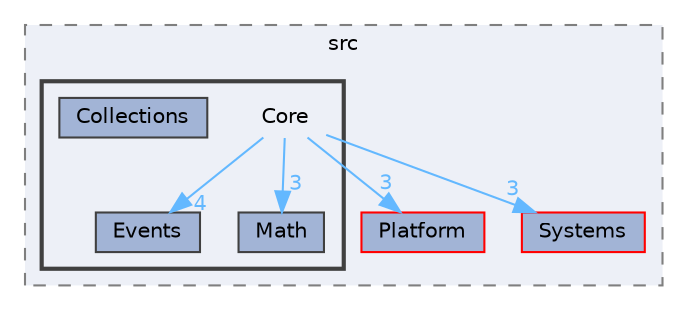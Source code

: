 digraph "engine/src/Core"
{
 // LATEX_PDF_SIZE
  bgcolor="transparent";
  edge [fontname=Helvetica,fontsize=10,labelfontname=Helvetica,labelfontsize=10];
  node [fontname=Helvetica,fontsize=10,shape=box,height=0.2,width=0.4];
  compound=true
  subgraph clusterdir_3d9126aa00c041bc0b8f859d1965a0f4 {
    graph [ bgcolor="#edf0f7", pencolor="grey50", label="src", fontname=Helvetica,fontsize=10 style="filled,dashed", URL="dir_3d9126aa00c041bc0b8f859d1965a0f4.html",tooltip=""]
  dir_b6619039816d9b70c7725a908242dfdd [label="Platform", fillcolor="#a2b4d6", color="red", style="filled", URL="dir_b6619039816d9b70c7725a908242dfdd.html",tooltip=""];
  dir_c2384e7713f5e4437b1ef1587373e438 [label="Systems", fillcolor="#a2b4d6", color="red", style="filled", URL="dir_c2384e7713f5e4437b1ef1587373e438.html",tooltip=""];
  subgraph clusterdir_76f71e38ffdabdefadeabf92bf62b6a6 {
    graph [ bgcolor="#edf0f7", pencolor="grey25", label="", fontname=Helvetica,fontsize=10 style="filled,bold", URL="dir_76f71e38ffdabdefadeabf92bf62b6a6.html",tooltip=""]
    dir_76f71e38ffdabdefadeabf92bf62b6a6 [shape=plaintext, label="Core"];
  dir_6170a5e52c76d62e9a5df5ae536c8e26 [label="Collections", fillcolor="#a2b4d6", color="grey25", style="filled", URL="dir_6170a5e52c76d62e9a5df5ae536c8e26.html",tooltip=""];
  dir_d87cdb6bee77e0ade90e7c5972b1df7e [label="Events", fillcolor="#a2b4d6", color="grey25", style="filled", URL="dir_d87cdb6bee77e0ade90e7c5972b1df7e.html",tooltip=""];
  dir_4c0d96bf831a03fadd74b94a0b37572e [label="Math", fillcolor="#a2b4d6", color="grey25", style="filled", URL="dir_4c0d96bf831a03fadd74b94a0b37572e.html",tooltip=""];
  }
  }
  dir_76f71e38ffdabdefadeabf92bf62b6a6->dir_4c0d96bf831a03fadd74b94a0b37572e [headlabel="3", labeldistance=1.5 headhref="dir_000003_000009.html" href="dir_000003_000009.html" color="steelblue1" fontcolor="steelblue1"];
  dir_76f71e38ffdabdefadeabf92bf62b6a6->dir_b6619039816d9b70c7725a908242dfdd [headlabel="3", labeldistance=1.5 headhref="dir_000003_000010.html" href="dir_000003_000010.html" color="steelblue1" fontcolor="steelblue1"];
  dir_76f71e38ffdabdefadeabf92bf62b6a6->dir_c2384e7713f5e4437b1ef1587373e438 [headlabel="3", labeldistance=1.5 headhref="dir_000003_000017.html" href="dir_000003_000017.html" color="steelblue1" fontcolor="steelblue1"];
  dir_76f71e38ffdabdefadeabf92bf62b6a6->dir_d87cdb6bee77e0ade90e7c5972b1df7e [headlabel="4", labeldistance=1.5 headhref="dir_000003_000006.html" href="dir_000003_000006.html" color="steelblue1" fontcolor="steelblue1"];
}
